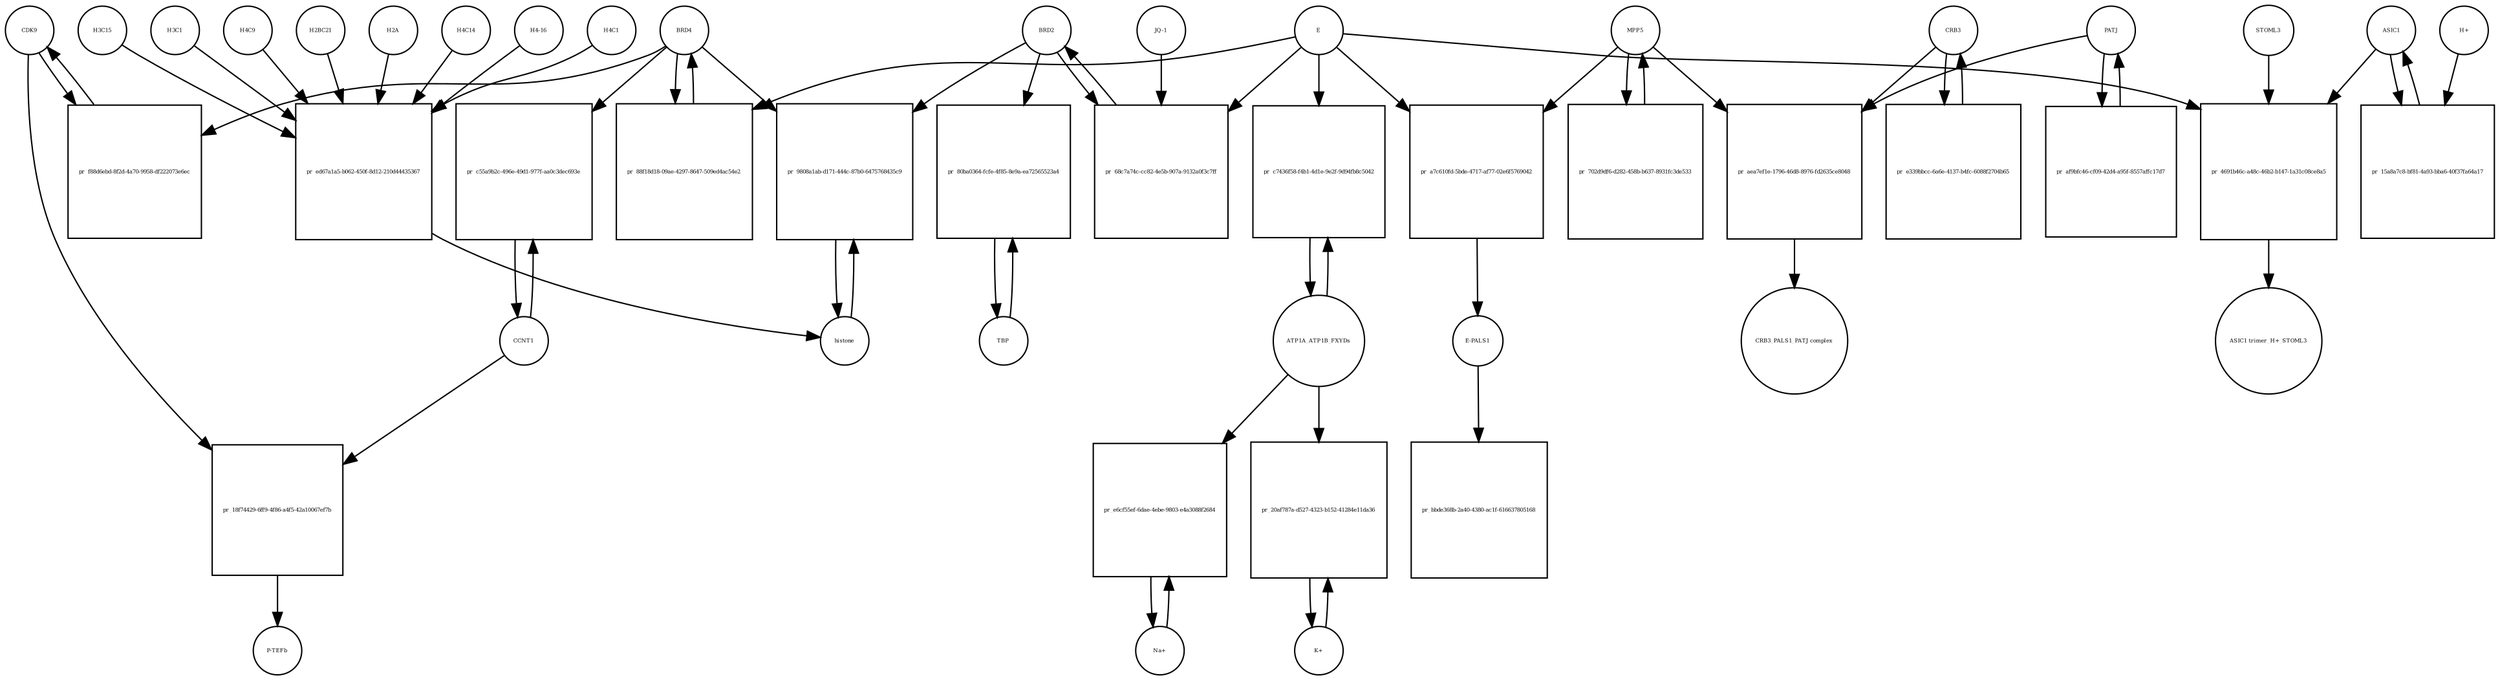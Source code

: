 strict digraph  {
CDK9 [annotation="", bipartite=0, cls=macromolecule, fontsize=4, label=CDK9, shape=circle];
"pr_f88d6ebd-8f2d-4a70-9958-df222073e6ec" [annotation="", bipartite=1, cls=process, fontsize=4, label="pr_f88d6ebd-8f2d-4a70-9958-df222073e6ec", shape=square];
BRD4 [annotation="", bipartite=0, cls=macromolecule, fontsize=4, label=BRD4, shape=circle];
CCNT1 [annotation="", bipartite=0, cls=macromolecule, fontsize=4, label=CCNT1, shape=circle];
"pr_c55a9b2c-496e-49d1-977f-aa0c3dec693e" [annotation="", bipartite=1, cls=process, fontsize=4, label="pr_c55a9b2c-496e-49d1-977f-aa0c3dec693e", shape=square];
histone [annotation="", bipartite=0, cls=complex, fontsize=4, label=histone, shape=circle];
"pr_9808a1ab-d171-444c-87b0-6475768435c9" [annotation="", bipartite=1, cls=process, fontsize=4, label="pr_9808a1ab-d171-444c-87b0-6475768435c9", shape=square];
BRD2 [annotation="", bipartite=0, cls=macromolecule, fontsize=4, label=BRD2, shape=circle];
"pr_88f18d18-09ae-4297-8647-509ed4ac54e2" [annotation="", bipartite=1, cls=process, fontsize=4, label="pr_88f18d18-09ae-4297-8647-509ed4ac54e2", shape=square];
E [annotation=urn_miriam_ncbiprotein_BCD58755, bipartite=0, cls=macromolecule, fontsize=4, label=E, shape=circle];
H4C14 [annotation="", bipartite=0, cls=macromolecule, fontsize=4, label=H4C14, shape=circle];
"pr_ed67a1a5-b062-450f-8d12-210d44435367" [annotation="", bipartite=1, cls=process, fontsize=4, label="pr_ed67a1a5-b062-450f-8d12-210d44435367", shape=square];
"H4-16" [annotation="", bipartite=0, cls=macromolecule, fontsize=4, label="H4-16", shape=circle];
H4C1 [annotation="", bipartite=0, cls=macromolecule, fontsize=4, label=H4C1, shape=circle];
H3C15 [annotation="", bipartite=0, cls=macromolecule, fontsize=4, label=H3C15, shape=circle];
H3C1 [annotation="", bipartite=0, cls=macromolecule, fontsize=4, label=H3C1, shape=circle];
H4C9 [annotation="", bipartite=0, cls=macromolecule, fontsize=4, label=H4C9, shape=circle];
H2BC21 [annotation="", bipartite=0, cls=macromolecule, fontsize=4, label=H2BC21, shape=circle];
H2A [annotation=urn_miriam_interpro_IPR002119, bipartite=0, cls=macromolecule, fontsize=4, label=H2A, shape=circle];
"pr_68c7a74c-cc82-4e5b-907a-9132a0f3c7ff" [annotation="", bipartite=1, cls=process, fontsize=4, label="pr_68c7a74c-cc82-4e5b-907a-9132a0f3c7ff", shape=square];
"JQ-1" [annotation="urn_miriam_pubchem.compound_46907787", bipartite=0, cls="simple chemical", fontsize=4, label="JQ-1", shape=circle];
TBP [annotation="", bipartite=0, cls=macromolecule, fontsize=4, label=TBP, shape=circle];
"pr_80ba0364-fcfe-4f85-8e9a-ea72565523a4" [annotation="", bipartite=1, cls=process, fontsize=4, label="pr_80ba0364-fcfe-4f85-8e9a-ea72565523a4", shape=square];
"pr_a7c610fd-5bde-4717-af77-02e6f5769042" [annotation="", bipartite=1, cls=process, fontsize=4, label="pr_a7c610fd-5bde-4717-af77-02e6f5769042", shape=square];
MPP5 [annotation="", bipartite=0, cls=macromolecule, fontsize=4, label=MPP5, shape=circle];
"E-PALS1" [annotation="", bipartite=0, cls=complex, fontsize=4, label="E-PALS1", shape=circle];
"pr_bbde368b-2a40-4380-ac1f-616637805168" [annotation="", bipartite=1, cls=process, fontsize=4, label="pr_bbde368b-2a40-4380-ac1f-616637805168", shape=square];
"pr_702d9df6-d282-458b-b637-8931fc3de533" [annotation="", bipartite=1, cls=process, fontsize=4, label="pr_702d9df6-d282-458b-b637-8931fc3de533", shape=square];
CRB3 [annotation="", bipartite=0, cls=macromolecule, fontsize=4, label=CRB3, shape=circle];
"pr_e339bbcc-6a6e-4137-b4fc-6088f2704b65" [annotation="", bipartite=1, cls=process, fontsize=4, label="pr_e339bbcc-6a6e-4137-b4fc-6088f2704b65", shape=square];
PATJ [annotation="", bipartite=0, cls=macromolecule, fontsize=4, label=PATJ, shape=circle];
"pr_af9bfc46-cf09-42d4-a95f-8557affc17d7" [annotation="", bipartite=1, cls=process, fontsize=4, label="pr_af9bfc46-cf09-42d4-a95f-8557affc17d7", shape=square];
ATP1A_ATP1B_FXYDs [annotation="", bipartite=0, cls=complex, fontsize=4, label=ATP1A_ATP1B_FXYDs, shape=circle];
"pr_c7436f58-f4b1-4d1e-9e2f-9d94fb8c5042" [annotation="", bipartite=1, cls=process, fontsize=4, label="pr_c7436f58-f4b1-4d1e-9e2f-9d94fb8c5042", shape=square];
ASIC1 [annotation="", bipartite=0, cls="macromolecule multimer", fontsize=4, label=ASIC1, shape=circle];
"pr_15a8a7c8-bf81-4a93-bba6-40f37fa64a17" [annotation="", bipartite=1, cls=process, fontsize=4, label="pr_15a8a7c8-bf81-4a93-bba6-40f37fa64a17", shape=square];
"H+" [annotation="", bipartite=0, cls="simple chemical", fontsize=4, label="H+", shape=circle];
"pr_4691b46c-a48c-46b2-b147-1a31c08ce8a5" [annotation="", bipartite=1, cls=process, fontsize=4, label="pr_4691b46c-a48c-46b2-b147-1a31c08ce8a5", shape=square];
STOML3 [annotation="", bipartite=0, cls=macromolecule, fontsize=4, label=STOML3, shape=circle];
"ASIC1 trimer_H+_STOML3" [annotation="", bipartite=0, cls=complex, fontsize=4, label="ASIC1 trimer_H+_STOML3", shape=circle];
"K+" [annotation="", bipartite=0, cls="simple chemical", fontsize=4, label="K+", shape=circle];
"pr_20af787a-d527-4323-b152-41284e11da36" [annotation="", bipartite=1, cls=process, fontsize=4, label="pr_20af787a-d527-4323-b152-41284e11da36", shape=square];
"Na+" [annotation="", bipartite=0, cls="simple chemical", fontsize=4, label="Na+", shape=circle];
"pr_e6cf55ef-6dae-4ebe-9803-e4a3088f2684" [annotation="", bipartite=1, cls=process, fontsize=4, label="pr_e6cf55ef-6dae-4ebe-9803-e4a3088f2684", shape=square];
"pr_18f74429-6ff9-4f86-a4f5-42a10067ef7b" [annotation="", bipartite=1, cls=process, fontsize=4, label="pr_18f74429-6ff9-4f86-a4f5-42a10067ef7b", shape=square];
"P-TEFb" [annotation="", bipartite=0, cls=complex, fontsize=4, label="P-TEFb", shape=circle];
"pr_aea7ef1e-1796-46d8-8976-fd2635ce8048" [annotation="", bipartite=1, cls=process, fontsize=4, label="pr_aea7ef1e-1796-46d8-8976-fd2635ce8048", shape=square];
"CRB3_PALS1_PATJ complex" [annotation="", bipartite=0, cls=complex, fontsize=4, label="CRB3_PALS1_PATJ complex", shape=circle];
CDK9 -> "pr_f88d6ebd-8f2d-4a70-9958-df222073e6ec"  [annotation="", interaction_type=consumption];
CDK9 -> "pr_18f74429-6ff9-4f86-a4f5-42a10067ef7b"  [annotation="", interaction_type=consumption];
"pr_f88d6ebd-8f2d-4a70-9958-df222073e6ec" -> CDK9  [annotation="", interaction_type=production];
BRD4 -> "pr_f88d6ebd-8f2d-4a70-9958-df222073e6ec"  [annotation="urn_miriam_doi_10.18632%2Foncotarget.18583|urn_miriam_doi_10.1016%2Fj.molcel.2005.06.027", interaction_type=catalysis];
BRD4 -> "pr_c55a9b2c-496e-49d1-977f-aa0c3dec693e"  [annotation="urn_miriam_doi_10.1016%2Fj.molcel.2005.06.027", interaction_type=catalysis];
BRD4 -> "pr_9808a1ab-d171-444c-87b0-6475768435c9"  [annotation="urn_miriam_doi_10.1038%2Fnsmb.3228.|urn_miriam_doi_10.1016%2Fj.molcel.2008.01.018", interaction_type=catalysis];
BRD4 -> "pr_88f18d18-09ae-4297-8647-509ed4ac54e2"  [annotation="", interaction_type=consumption];
CCNT1 -> "pr_c55a9b2c-496e-49d1-977f-aa0c3dec693e"  [annotation="", interaction_type=consumption];
CCNT1 -> "pr_18f74429-6ff9-4f86-a4f5-42a10067ef7b"  [annotation="", interaction_type=consumption];
"pr_c55a9b2c-496e-49d1-977f-aa0c3dec693e" -> CCNT1  [annotation="", interaction_type=production];
histone -> "pr_9808a1ab-d171-444c-87b0-6475768435c9"  [annotation="", interaction_type=consumption];
"pr_9808a1ab-d171-444c-87b0-6475768435c9" -> histone  [annotation="", interaction_type=production];
BRD2 -> "pr_9808a1ab-d171-444c-87b0-6475768435c9"  [annotation="urn_miriam_doi_10.1038%2Fnsmb.3228.|urn_miriam_doi_10.1016%2Fj.molcel.2008.01.018", interaction_type=catalysis];
BRD2 -> "pr_68c7a74c-cc82-4e5b-907a-9132a0f3c7ff"  [annotation="", interaction_type=consumption];
BRD2 -> "pr_80ba0364-fcfe-4f85-8e9a-ea72565523a4"  [annotation="urn_miriam_doi_10.1007%2Fs11010-006-9223-6", interaction_type=catalysis];
"pr_88f18d18-09ae-4297-8647-509ed4ac54e2" -> BRD4  [annotation="", interaction_type=production];
E -> "pr_88f18d18-09ae-4297-8647-509ed4ac54e2"  [annotation="urn_miriam_doi_10.1038%2Fs41586-020-2286-9", interaction_type=inhibition];
E -> "pr_68c7a74c-cc82-4e5b-907a-9132a0f3c7ff"  [annotation="urn_miriam_doi_10.1038%2Fs41586-020-2286-9|urn_miriam_doi_10.1080%2F15592294.2018.1469891", interaction_type=inhibition];
E -> "pr_a7c610fd-5bde-4717-af77-02e6f5769042"  [annotation="", interaction_type=consumption];
E -> "pr_c7436f58-f4b1-4d1e-9e2f-9d94fb8c5042"  [annotation=urn_miriam_pubmed_21524776, interaction_type=inhibition];
E -> "pr_4691b46c-a48c-46b2-b147-1a31c08ce8a5"  [annotation=urn_miriam_pubmed_21524776, interaction_type=inhibition];
H4C14 -> "pr_ed67a1a5-b062-450f-8d12-210d44435367"  [annotation="", interaction_type=consumption];
"pr_ed67a1a5-b062-450f-8d12-210d44435367" -> histone  [annotation="", interaction_type=production];
"H4-16" -> "pr_ed67a1a5-b062-450f-8d12-210d44435367"  [annotation="", interaction_type=consumption];
H4C1 -> "pr_ed67a1a5-b062-450f-8d12-210d44435367"  [annotation="", interaction_type=consumption];
H3C15 -> "pr_ed67a1a5-b062-450f-8d12-210d44435367"  [annotation="", interaction_type=consumption];
H3C1 -> "pr_ed67a1a5-b062-450f-8d12-210d44435367"  [annotation="", interaction_type=consumption];
H4C9 -> "pr_ed67a1a5-b062-450f-8d12-210d44435367"  [annotation="", interaction_type=consumption];
H2BC21 -> "pr_ed67a1a5-b062-450f-8d12-210d44435367"  [annotation="", interaction_type=consumption];
H2A -> "pr_ed67a1a5-b062-450f-8d12-210d44435367"  [annotation="", interaction_type=consumption];
"pr_68c7a74c-cc82-4e5b-907a-9132a0f3c7ff" -> BRD2  [annotation="", interaction_type=production];
"JQ-1" -> "pr_68c7a74c-cc82-4e5b-907a-9132a0f3c7ff"  [annotation="urn_miriam_doi_10.1038%2Fs41586-020-2286-9|urn_miriam_doi_10.1080%2F15592294.2018.1469891", interaction_type=inhibition];
TBP -> "pr_80ba0364-fcfe-4f85-8e9a-ea72565523a4"  [annotation="", interaction_type=consumption];
"pr_80ba0364-fcfe-4f85-8e9a-ea72565523a4" -> TBP  [annotation="", interaction_type=production];
"pr_a7c610fd-5bde-4717-af77-02e6f5769042" -> "E-PALS1"  [annotation="", interaction_type=production];
MPP5 -> "pr_a7c610fd-5bde-4717-af77-02e6f5769042"  [annotation="", interaction_type=consumption];
MPP5 -> "pr_702d9df6-d282-458b-b637-8931fc3de533"  [annotation="", interaction_type=consumption];
MPP5 -> "pr_aea7ef1e-1796-46d8-8976-fd2635ce8048"  [annotation="", interaction_type=consumption];
"E-PALS1" -> "pr_bbde368b-2a40-4380-ac1f-616637805168"  [annotation="", interaction_type=consumption];
"pr_702d9df6-d282-458b-b637-8931fc3de533" -> MPP5  [annotation="", interaction_type=production];
CRB3 -> "pr_e339bbcc-6a6e-4137-b4fc-6088f2704b65"  [annotation="", interaction_type=consumption];
CRB3 -> "pr_aea7ef1e-1796-46d8-8976-fd2635ce8048"  [annotation="", interaction_type=consumption];
"pr_e339bbcc-6a6e-4137-b4fc-6088f2704b65" -> CRB3  [annotation="", interaction_type=production];
PATJ -> "pr_af9bfc46-cf09-42d4-a95f-8557affc17d7"  [annotation="", interaction_type=consumption];
PATJ -> "pr_aea7ef1e-1796-46d8-8976-fd2635ce8048"  [annotation="", interaction_type=consumption];
"pr_af9bfc46-cf09-42d4-a95f-8557affc17d7" -> PATJ  [annotation="", interaction_type=production];
ATP1A_ATP1B_FXYDs -> "pr_c7436f58-f4b1-4d1e-9e2f-9d94fb8c5042"  [annotation="", interaction_type=consumption];
ATP1A_ATP1B_FXYDs -> "pr_20af787a-d527-4323-b152-41284e11da36"  [annotation=urn_miriam_pubmed_21524776, interaction_type="necessary stimulation"];
ATP1A_ATP1B_FXYDs -> "pr_e6cf55ef-6dae-4ebe-9803-e4a3088f2684"  [annotation=urn_miriam_pubmed_21524776, interaction_type="necessary stimulation"];
"pr_c7436f58-f4b1-4d1e-9e2f-9d94fb8c5042" -> ATP1A_ATP1B_FXYDs  [annotation="", interaction_type=production];
ASIC1 -> "pr_15a8a7c8-bf81-4a93-bba6-40f37fa64a17"  [annotation="", interaction_type=consumption];
ASIC1 -> "pr_4691b46c-a48c-46b2-b147-1a31c08ce8a5"  [annotation="", interaction_type=consumption];
"pr_15a8a7c8-bf81-4a93-bba6-40f37fa64a17" -> ASIC1  [annotation="", interaction_type=production];
"H+" -> "pr_15a8a7c8-bf81-4a93-bba6-40f37fa64a17"  [annotation="", interaction_type=consumption];
"pr_4691b46c-a48c-46b2-b147-1a31c08ce8a5" -> "ASIC1 trimer_H+_STOML3"  [annotation="", interaction_type=production];
STOML3 -> "pr_4691b46c-a48c-46b2-b147-1a31c08ce8a5"  [annotation="", interaction_type=consumption];
"K+" -> "pr_20af787a-d527-4323-b152-41284e11da36"  [annotation="", interaction_type=consumption];
"pr_20af787a-d527-4323-b152-41284e11da36" -> "K+"  [annotation="", interaction_type=production];
"Na+" -> "pr_e6cf55ef-6dae-4ebe-9803-e4a3088f2684"  [annotation="", interaction_type=consumption];
"pr_e6cf55ef-6dae-4ebe-9803-e4a3088f2684" -> "Na+"  [annotation="", interaction_type=production];
"pr_18f74429-6ff9-4f86-a4f5-42a10067ef7b" -> "P-TEFb"  [annotation="", interaction_type=production];
"pr_aea7ef1e-1796-46d8-8976-fd2635ce8048" -> "CRB3_PALS1_PATJ complex"  [annotation="", interaction_type=production];
}
